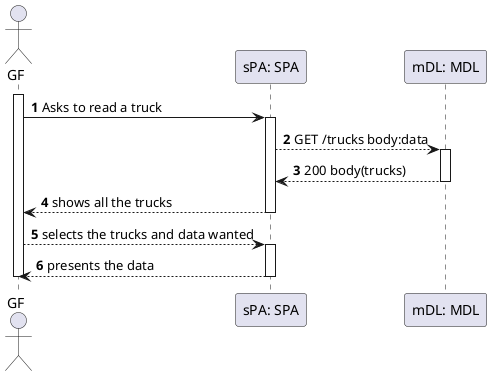 @startuml
'https://plantuml.com/sequence-diagram

autonumber
actor GF
participant "sPA: SPA" as sPA
participant "mDL: MDL" as MDL 


activate GF
GF ->sPA : Asks to read a truck
activate sPA

sPA --> MDL : GET /trucks body:data
activate MDL

MDL --> sPA :  200 body(trucks)

deactivate MDL

sPA --> GF : shows all the trucks

deactivate sPA

GF --> sPA : selects the trucks and data wanted

activate sPA



sPA --> GF : presents the data

deactivate sPA

deactivate GF



@enduml